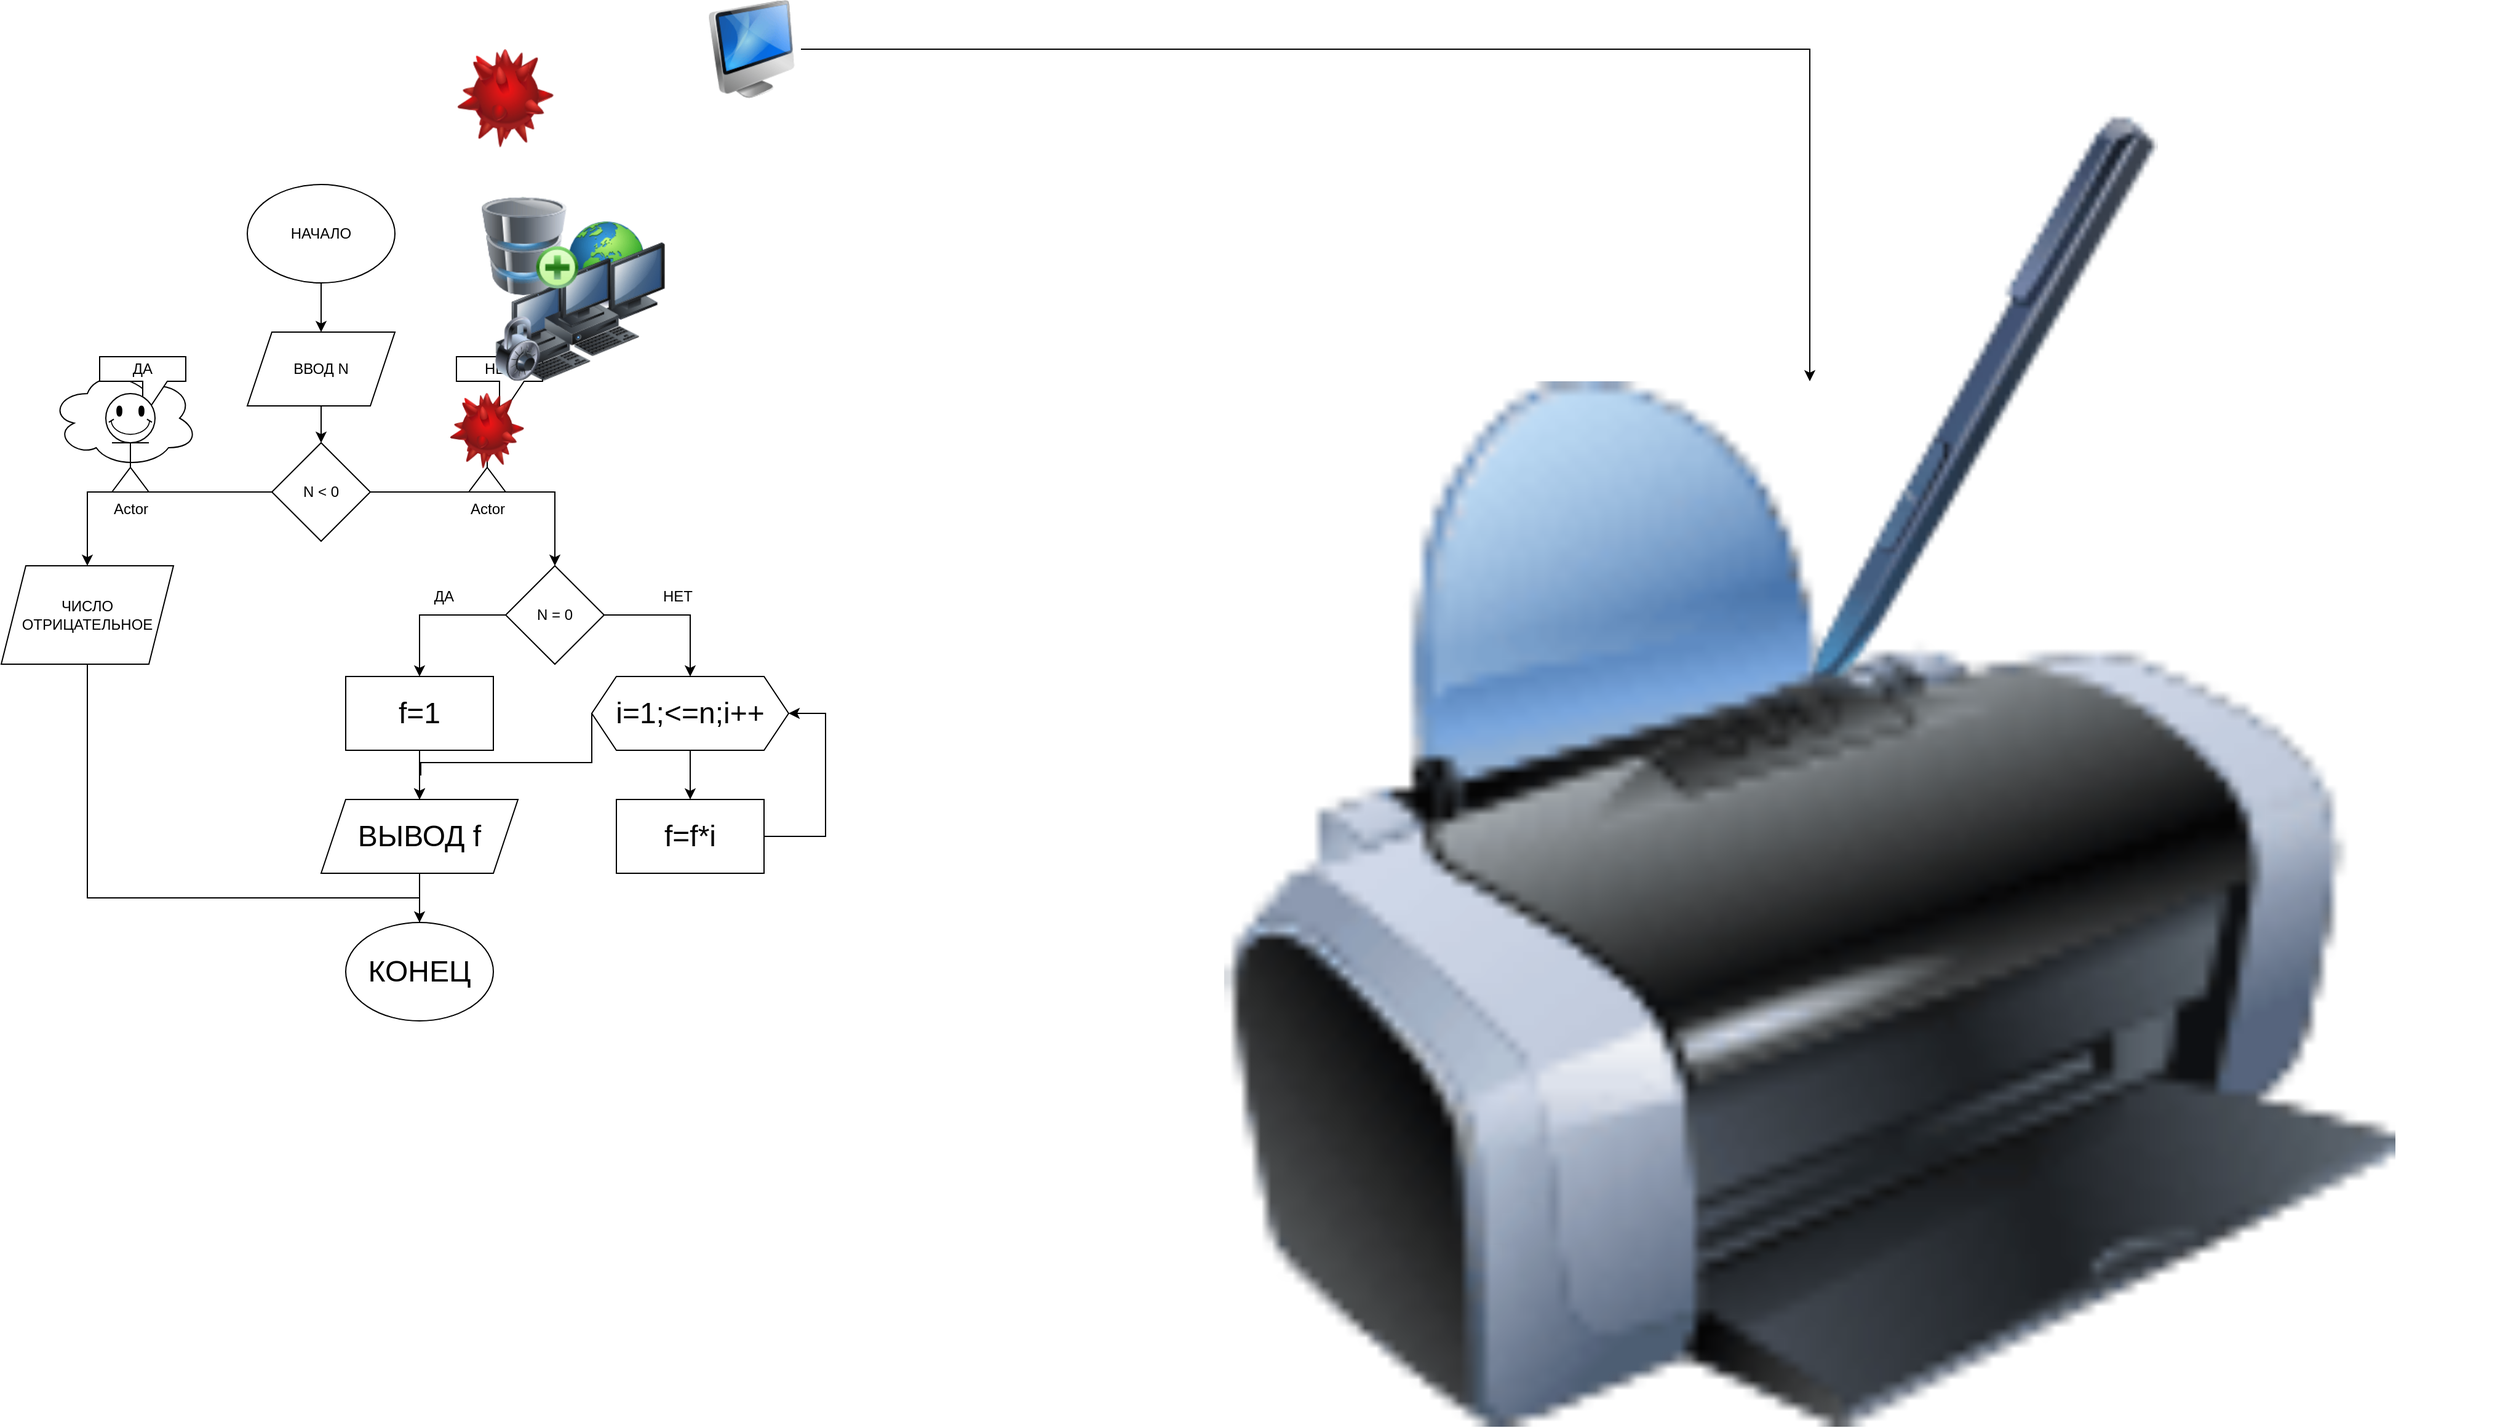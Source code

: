 <mxfile version="24.8.3">
  <diagram name="Страница — 1" id="2z9YlmGzIrOjie0QyuiV">
    <mxGraphModel dx="2625" dy="2474" grid="1" gridSize="10" guides="1" tooltips="1" connect="1" arrows="1" fold="1" page="1" pageScale="1" pageWidth="827" pageHeight="1169" math="0" shadow="0">
      <root>
        <mxCell id="0" />
        <mxCell id="1" parent="0" />
        <mxCell id="OShW3Rb2TY1rtvR5UoOf-1" value="НАЧАЛО" style="ellipse;whiteSpace=wrap;html=1;" vertex="1" parent="1">
          <mxGeometry x="350" y="20" width="120" height="80" as="geometry" />
        </mxCell>
        <mxCell id="OShW3Rb2TY1rtvR5UoOf-50" style="edgeStyle=orthogonalEdgeStyle;rounded=0;orthogonalLoop=1;jettySize=auto;html=1;exitX=0.5;exitY=1;exitDx=0;exitDy=0;entryX=0.5;entryY=0;entryDx=0;entryDy=0;" edge="1" parent="1" source="OShW3Rb2TY1rtvR5UoOf-2" target="OShW3Rb2TY1rtvR5UoOf-7">
          <mxGeometry relative="1" as="geometry" />
        </mxCell>
        <mxCell id="OShW3Rb2TY1rtvR5UoOf-2" value="ВВОД N" style="shape=parallelogram;perimeter=parallelogramPerimeter;whiteSpace=wrap;html=1;fixedSize=1;" vertex="1" parent="1">
          <mxGeometry x="350" y="140" width="120" height="60" as="geometry" />
        </mxCell>
        <mxCell id="OShW3Rb2TY1rtvR5UoOf-4" value="" style="endArrow=classic;html=1;rounded=0;exitX=0.5;exitY=1;exitDx=0;exitDy=0;entryX=0.5;entryY=0;entryDx=0;entryDy=0;" edge="1" parent="1" source="OShW3Rb2TY1rtvR5UoOf-1" target="OShW3Rb2TY1rtvR5UoOf-2">
          <mxGeometry width="50" height="50" relative="1" as="geometry">
            <mxPoint x="390" y="300" as="sourcePoint" />
            <mxPoint x="440" y="250" as="targetPoint" />
          </mxGeometry>
        </mxCell>
        <mxCell id="OShW3Rb2TY1rtvR5UoOf-6" value="" style="ellipse;shape=cloud;whiteSpace=wrap;html=1;" vertex="1" parent="1">
          <mxGeometry x="190" y="170" width="120" height="80" as="geometry" />
        </mxCell>
        <mxCell id="OShW3Rb2TY1rtvR5UoOf-19" style="edgeStyle=orthogonalEdgeStyle;rounded=0;orthogonalLoop=1;jettySize=auto;html=1;exitX=1;exitY=0.5;exitDx=0;exitDy=0;entryX=0.5;entryY=0;entryDx=0;entryDy=0;" edge="1" parent="1" source="OShW3Rb2TY1rtvR5UoOf-7" target="OShW3Rb2TY1rtvR5UoOf-10">
          <mxGeometry relative="1" as="geometry" />
        </mxCell>
        <mxCell id="OShW3Rb2TY1rtvR5UoOf-7" value="N &amp;lt; 0" style="rhombus;whiteSpace=wrap;html=1;" vertex="1" parent="1">
          <mxGeometry x="370" y="230" width="80" height="80" as="geometry" />
        </mxCell>
        <mxCell id="OShW3Rb2TY1rtvR5UoOf-36" style="edgeStyle=orthogonalEdgeStyle;rounded=0;orthogonalLoop=1;jettySize=auto;html=1;exitX=0.5;exitY=1;exitDx=0;exitDy=0;entryX=0;entryY=0.5;entryDx=0;entryDy=0;" edge="1" parent="1" source="OShW3Rb2TY1rtvR5UoOf-8" target="OShW3Rb2TY1rtvR5UoOf-35">
          <mxGeometry relative="1" as="geometry">
            <Array as="points">
              <mxPoint x="220" y="600" />
              <mxPoint x="490" y="600" />
              <mxPoint x="490" y="660" />
            </Array>
          </mxGeometry>
        </mxCell>
        <mxCell id="OShW3Rb2TY1rtvR5UoOf-8" value="ЧИСЛО ОТРИЦАТЕЛЬНОЕ" style="shape=parallelogram;perimeter=parallelogramPerimeter;whiteSpace=wrap;html=1;fixedSize=1;" vertex="1" parent="1">
          <mxGeometry x="150" y="330" width="140" height="80" as="geometry" />
        </mxCell>
        <mxCell id="OShW3Rb2TY1rtvR5UoOf-21" style="edgeStyle=orthogonalEdgeStyle;rounded=0;orthogonalLoop=1;jettySize=auto;html=1;exitX=0;exitY=0.5;exitDx=0;exitDy=0;entryX=0.5;entryY=0;entryDx=0;entryDy=0;" edge="1" parent="1" source="OShW3Rb2TY1rtvR5UoOf-10" target="OShW3Rb2TY1rtvR5UoOf-20">
          <mxGeometry relative="1" as="geometry" />
        </mxCell>
        <mxCell id="OShW3Rb2TY1rtvR5UoOf-30" style="edgeStyle=orthogonalEdgeStyle;rounded=0;orthogonalLoop=1;jettySize=auto;html=1;exitX=1;exitY=0.5;exitDx=0;exitDy=0;entryX=0.5;entryY=0;entryDx=0;entryDy=0;" edge="1" parent="1" source="OShW3Rb2TY1rtvR5UoOf-10" target="OShW3Rb2TY1rtvR5UoOf-29">
          <mxGeometry relative="1" as="geometry" />
        </mxCell>
        <mxCell id="OShW3Rb2TY1rtvR5UoOf-10" value="N = 0" style="rhombus;whiteSpace=wrap;html=1;" vertex="1" parent="1">
          <mxGeometry x="560" y="330" width="80" height="80" as="geometry" />
        </mxCell>
        <mxCell id="OShW3Rb2TY1rtvR5UoOf-11" value="" style="endArrow=classic;html=1;rounded=0;exitX=0;exitY=0.5;exitDx=0;exitDy=0;entryX=0.5;entryY=0;entryDx=0;entryDy=0;" edge="1" parent="1" source="OShW3Rb2TY1rtvR5UoOf-7" target="OShW3Rb2TY1rtvR5UoOf-8">
          <mxGeometry width="50" height="50" relative="1" as="geometry">
            <mxPoint x="390" y="410" as="sourcePoint" />
            <mxPoint x="440" y="360" as="targetPoint" />
            <Array as="points">
              <mxPoint x="220" y="270" />
            </Array>
          </mxGeometry>
        </mxCell>
        <mxCell id="OShW3Rb2TY1rtvR5UoOf-12" value="Actor" style="shape=umlActor;verticalLabelPosition=bottom;verticalAlign=top;html=1;outlineConnect=0;" vertex="1" parent="1">
          <mxGeometry x="240" y="210" width="30" height="60" as="geometry" />
        </mxCell>
        <mxCell id="OShW3Rb2TY1rtvR5UoOf-15" value="ДА" style="shape=callout;whiteSpace=wrap;html=1;perimeter=calloutPerimeter;" vertex="1" parent="1">
          <mxGeometry x="230" y="160" width="70" height="50" as="geometry" />
        </mxCell>
        <mxCell id="OShW3Rb2TY1rtvR5UoOf-16" value="Actor" style="shape=umlActor;verticalLabelPosition=bottom;verticalAlign=top;html=1;outlineConnect=0;" vertex="1" parent="1">
          <mxGeometry x="530" y="210" width="30" height="60" as="geometry" />
        </mxCell>
        <mxCell id="OShW3Rb2TY1rtvR5UoOf-17" value="НЕТ" style="shape=callout;whiteSpace=wrap;html=1;perimeter=calloutPerimeter;" vertex="1" parent="1">
          <mxGeometry x="520" y="160" width="70" height="50" as="geometry" />
        </mxCell>
        <mxCell id="OShW3Rb2TY1rtvR5UoOf-37" style="edgeStyle=orthogonalEdgeStyle;rounded=0;orthogonalLoop=1;jettySize=auto;html=1;exitX=0.5;exitY=1;exitDx=0;exitDy=0;entryX=0.5;entryY=0;entryDx=0;entryDy=0;" edge="1" parent="1" source="OShW3Rb2TY1rtvR5UoOf-20" target="OShW3Rb2TY1rtvR5UoOf-34">
          <mxGeometry relative="1" as="geometry" />
        </mxCell>
        <mxCell id="OShW3Rb2TY1rtvR5UoOf-20" value="&lt;font style=&quot;font-size: 24px;&quot;&gt;f=1&lt;/font&gt;" style="rounded=0;whiteSpace=wrap;html=1;" vertex="1" parent="1">
          <mxGeometry x="430" y="420" width="120" height="60" as="geometry" />
        </mxCell>
        <mxCell id="OShW3Rb2TY1rtvR5UoOf-22" value="ДА" style="text;html=1;align=center;verticalAlign=middle;whiteSpace=wrap;rounded=0;" vertex="1" parent="1">
          <mxGeometry x="480" y="340" width="60" height="30" as="geometry" />
        </mxCell>
        <mxCell id="OShW3Rb2TY1rtvR5UoOf-24" value="" style="shape=image;html=1;verticalLabelPosition=bottom;verticalAlign=top;imageAspect=1;aspect=fixed;image=img/clipart/Gear_128x128.png" vertex="1" parent="1">
          <mxGeometry x="527.74" y="200" width="34.52" height="40.5" as="geometry" />
        </mxCell>
        <mxCell id="OShW3Rb2TY1rtvR5UoOf-26" value="" style="verticalLabelPosition=bottom;verticalAlign=top;html=1;shape=mxgraph.basic.smiley" vertex="1" parent="1">
          <mxGeometry x="235" y="190" width="40" height="40" as="geometry" />
        </mxCell>
        <mxCell id="OShW3Rb2TY1rtvR5UoOf-39" style="edgeStyle=orthogonalEdgeStyle;rounded=0;orthogonalLoop=1;jettySize=auto;html=1;exitX=0;exitY=0.5;exitDx=0;exitDy=0;" edge="1" parent="1" source="OShW3Rb2TY1rtvR5UoOf-29">
          <mxGeometry relative="1" as="geometry">
            <mxPoint x="490" y="520" as="targetPoint" />
            <Array as="points">
              <mxPoint x="630" y="490" />
              <mxPoint x="491" y="490" />
              <mxPoint x="491" y="500" />
            </Array>
          </mxGeometry>
        </mxCell>
        <mxCell id="OShW3Rb2TY1rtvR5UoOf-40" style="edgeStyle=orthogonalEdgeStyle;rounded=0;orthogonalLoop=1;jettySize=auto;html=1;exitX=0.5;exitY=1;exitDx=0;exitDy=0;entryX=0.5;entryY=0;entryDx=0;entryDy=0;" edge="1" parent="1" source="OShW3Rb2TY1rtvR5UoOf-29" target="OShW3Rb2TY1rtvR5UoOf-32">
          <mxGeometry relative="1" as="geometry" />
        </mxCell>
        <mxCell id="OShW3Rb2TY1rtvR5UoOf-29" value="&lt;font style=&quot;font-size: 24px;&quot;&gt;i=1;&amp;lt;=n;i++&lt;/font&gt;" style="shape=hexagon;perimeter=hexagonPerimeter2;whiteSpace=wrap;html=1;fixedSize=1;" vertex="1" parent="1">
          <mxGeometry x="630" y="420" width="160" height="60" as="geometry" />
        </mxCell>
        <mxCell id="OShW3Rb2TY1rtvR5UoOf-31" value="НЕТ" style="text;html=1;align=center;verticalAlign=middle;whiteSpace=wrap;rounded=0;" vertex="1" parent="1">
          <mxGeometry x="670" y="340" width="60" height="30" as="geometry" />
        </mxCell>
        <mxCell id="OShW3Rb2TY1rtvR5UoOf-33" style="edgeStyle=orthogonalEdgeStyle;rounded=0;orthogonalLoop=1;jettySize=auto;html=1;exitX=1;exitY=0.5;exitDx=0;exitDy=0;entryX=1;entryY=0.5;entryDx=0;entryDy=0;" edge="1" parent="1" source="OShW3Rb2TY1rtvR5UoOf-32" target="OShW3Rb2TY1rtvR5UoOf-29">
          <mxGeometry relative="1" as="geometry">
            <Array as="points">
              <mxPoint x="820" y="550" />
              <mxPoint x="820" y="450" />
            </Array>
          </mxGeometry>
        </mxCell>
        <mxCell id="OShW3Rb2TY1rtvR5UoOf-32" value="&lt;font style=&quot;font-size: 24px;&quot;&gt;f=f*i&lt;/font&gt;" style="rounded=0;whiteSpace=wrap;html=1;" vertex="1" parent="1">
          <mxGeometry x="650" y="520" width="120" height="60" as="geometry" />
        </mxCell>
        <mxCell id="OShW3Rb2TY1rtvR5UoOf-38" style="edgeStyle=orthogonalEdgeStyle;rounded=0;orthogonalLoop=1;jettySize=auto;html=1;exitX=0.5;exitY=1;exitDx=0;exitDy=0;entryX=0.5;entryY=0;entryDx=0;entryDy=0;" edge="1" parent="1" source="OShW3Rb2TY1rtvR5UoOf-34" target="OShW3Rb2TY1rtvR5UoOf-35">
          <mxGeometry relative="1" as="geometry" />
        </mxCell>
        <mxCell id="OShW3Rb2TY1rtvR5UoOf-34" value="&lt;font style=&quot;font-size: 24px;&quot;&gt;ВЫВОД f&lt;/font&gt;" style="shape=parallelogram;perimeter=parallelogramPerimeter;whiteSpace=wrap;html=1;fixedSize=1;" vertex="1" parent="1">
          <mxGeometry x="410" y="520" width="160" height="60" as="geometry" />
        </mxCell>
        <mxCell id="OShW3Rb2TY1rtvR5UoOf-35" value="&lt;font style=&quot;font-size: 24px;&quot;&gt;КОНЕЦ&lt;/font&gt;" style="ellipse;whiteSpace=wrap;html=1;" vertex="1" parent="1">
          <mxGeometry x="430" y="620" width="120" height="80" as="geometry" />
        </mxCell>
        <mxCell id="OShW3Rb2TY1rtvR5UoOf-41" value="" style="image;html=1;image=img/lib/clip_art/computers/Secure_System_128x128.png" vertex="1" parent="1">
          <mxGeometry x="550" y="100" width="80" height="80" as="geometry" />
        </mxCell>
        <mxCell id="OShW3Rb2TY1rtvR5UoOf-42" value="" style="image;html=1;image=img/lib/clip_art/computers/Network_128x128.png" vertex="1" parent="1">
          <mxGeometry x="610" y="50" width="80" height="80" as="geometry" />
        </mxCell>
        <mxCell id="OShW3Rb2TY1rtvR5UoOf-43" value="" style="image;html=1;image=img/lib/clip_art/computers/Workstation_128x128.png" vertex="1" parent="1">
          <mxGeometry x="590" y="80" width="80" height="80" as="geometry" />
        </mxCell>
        <mxCell id="OShW3Rb2TY1rtvR5UoOf-44" value="" style="image;html=1;image=img/lib/clip_art/computers/Stylus_128x128.png" vertex="1" parent="1">
          <mxGeometry x="1460" y="-60" width="443" height="580" as="geometry" />
        </mxCell>
        <mxCell id="OShW3Rb2TY1rtvR5UoOf-45" value="" style="image;html=1;image=img/lib/clip_art/computers/Printer_128x128.png" vertex="1" parent="1">
          <mxGeometry x="1060" y="180" width="1120" height="850" as="geometry" />
        </mxCell>
        <mxCell id="OShW3Rb2TY1rtvR5UoOf-46" value="" style="image;html=1;image=img/lib/clip_art/computers/Database_Add_128x128.png" vertex="1" parent="1">
          <mxGeometry x="540" y="30" width="80" height="80" as="geometry" />
        </mxCell>
        <mxCell id="OShW3Rb2TY1rtvR5UoOf-51" style="edgeStyle=orthogonalEdgeStyle;rounded=0;orthogonalLoop=1;jettySize=auto;html=1;exitX=1;exitY=0.5;exitDx=0;exitDy=0;" edge="1" parent="1" source="OShW3Rb2TY1rtvR5UoOf-47" target="OShW3Rb2TY1rtvR5UoOf-45">
          <mxGeometry relative="1" as="geometry" />
        </mxCell>
        <mxCell id="OShW3Rb2TY1rtvR5UoOf-47" value="" style="image;html=1;image=img/lib/clip_art/computers/iMac_128x128.png" vertex="1" parent="1">
          <mxGeometry x="720" y="-130" width="80" height="80" as="geometry" />
        </mxCell>
        <mxCell id="OShW3Rb2TY1rtvR5UoOf-48" value="" style="image;html=1;image=img/lib/clip_art/computers/Virus_128x128.png" vertex="1" parent="1">
          <mxGeometry x="515" y="186.31" width="60" height="67.88" as="geometry" />
        </mxCell>
        <mxCell id="OShW3Rb2TY1rtvR5UoOf-49" value="" style="image;html=1;image=img/lib/clip_art/computers/Virus_128x128.png" vertex="1" parent="1">
          <mxGeometry x="520" y="-90" width="80" height="80" as="geometry" />
        </mxCell>
      </root>
    </mxGraphModel>
  </diagram>
</mxfile>
